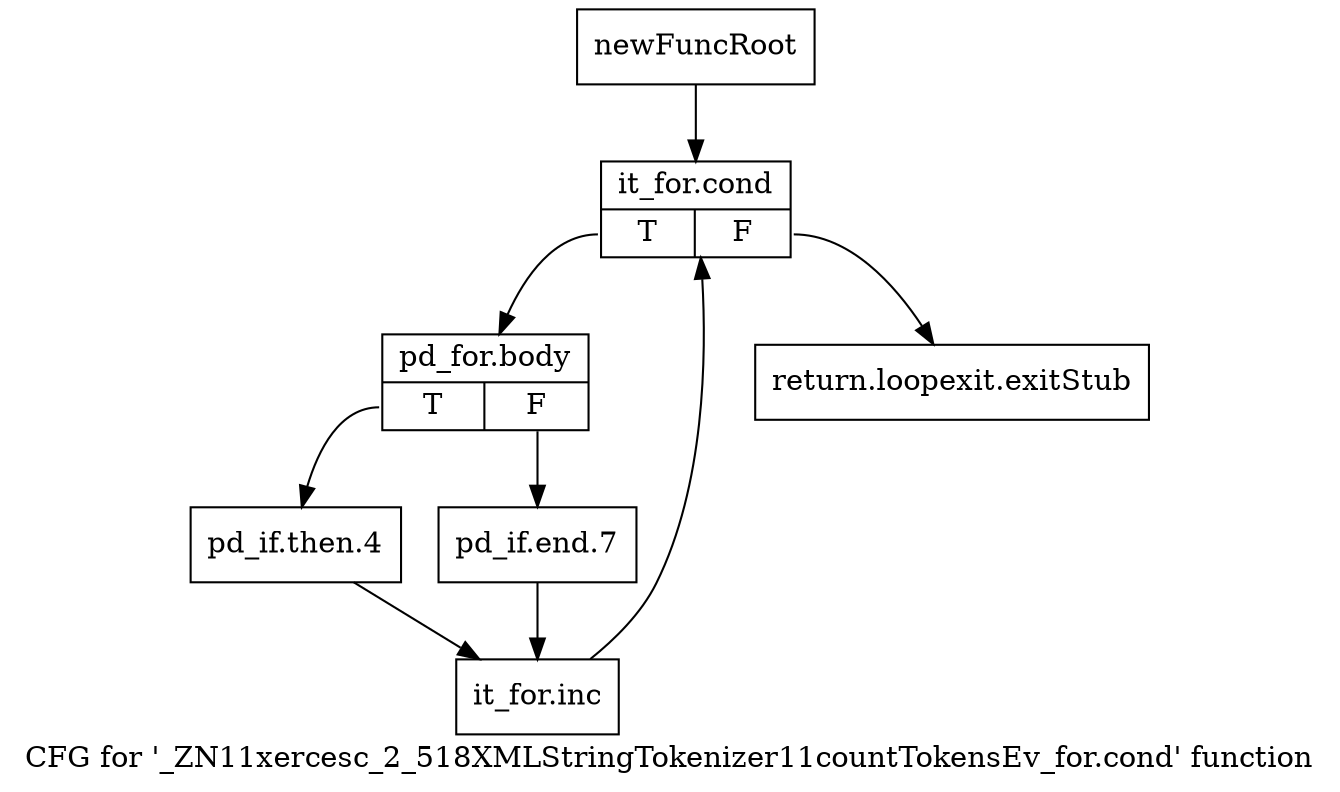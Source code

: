 digraph "CFG for '_ZN11xercesc_2_518XMLStringTokenizer11countTokensEv_for.cond' function" {
	label="CFG for '_ZN11xercesc_2_518XMLStringTokenizer11countTokensEv_for.cond' function";

	Node0x9a62740 [shape=record,label="{newFuncRoot}"];
	Node0x9a62740 -> Node0x9a627e0;
	Node0x9a62790 [shape=record,label="{return.loopexit.exitStub}"];
	Node0x9a627e0 [shape=record,label="{it_for.cond|{<s0>T|<s1>F}}"];
	Node0x9a627e0:s0 -> Node0x9a62830;
	Node0x9a627e0:s1 -> Node0x9a62790;
	Node0x9a62830 [shape=record,label="{pd_for.body|{<s0>T|<s1>F}}"];
	Node0x9a62830:s0 -> Node0x9a628d0;
	Node0x9a62830:s1 -> Node0x9a62880;
	Node0x9a62880 [shape=record,label="{pd_if.end.7}"];
	Node0x9a62880 -> Node0x9a62920;
	Node0x9a628d0 [shape=record,label="{pd_if.then.4}"];
	Node0x9a628d0 -> Node0x9a62920;
	Node0x9a62920 [shape=record,label="{it_for.inc}"];
	Node0x9a62920 -> Node0x9a627e0;
}
